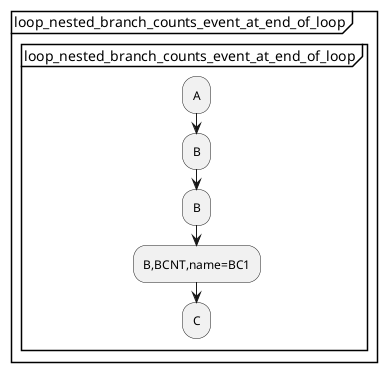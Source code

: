 @startuml
    partition "loop_nested_branch_counts_event_at_end_of_loop" {
        group "loop_nested_branch_counts_event_at_end_of_loop"
            :A;
            :B;
            :B;
            :B,BCNT,name=BC1;
            :C;
        end group
    }
@enduml